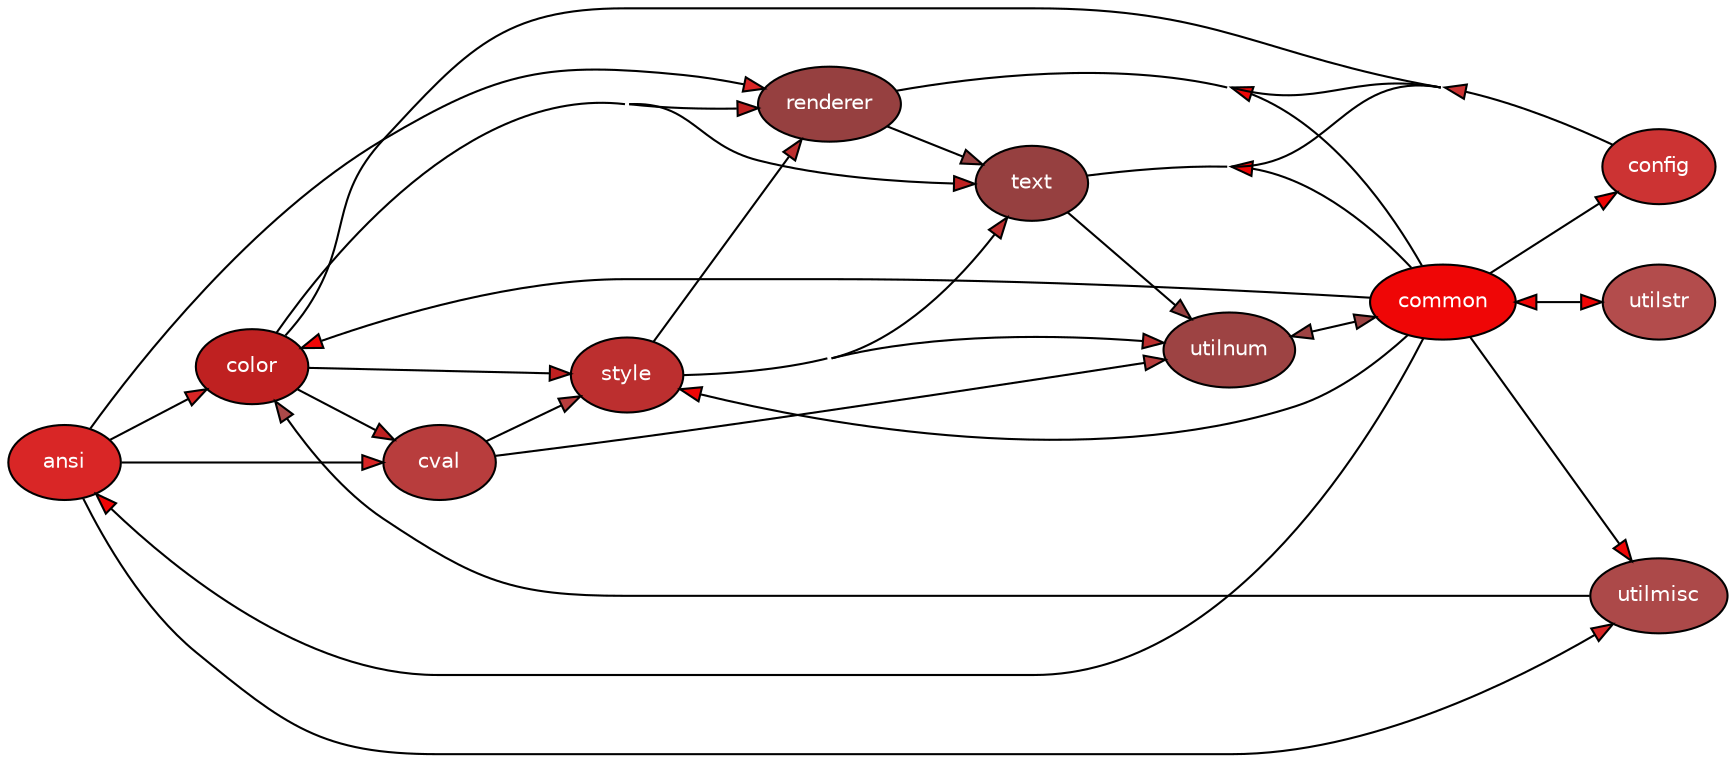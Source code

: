 
digraph G {
    concentrate = true;

    rankdir = LR;
    node [style=filled,fillcolor="#ffffff",fontcolor="#000000",fontname=Helvetica,fontsize=10];

    pytermor_ansi [fillcolor="#d92626",fontcolor="#ffffff",label="ansi"];
    pytermor_color [fillcolor="#bf2121",fontcolor="#ffffff",label="color"];
    pytermor_common [fillcolor="#ef0606",fontcolor="#ffffff",label="common"];
    pytermor_config [fillcolor="#cc3333",fontcolor="#ffffff",label="config"];
    pytermor_cval [fillcolor="#b83d3d",fontcolor="#ffffff",label="cval"];
    pytermor_renderer [fillcolor="#964040",fontcolor="#ffffff",label="renderer"];
    pytermor_style [fillcolor="#bc2f2f",fontcolor="#ffffff",label="style"];
    pytermor_text [fillcolor="#964040",fontcolor="#ffffff",label="text"];
    pytermor_utilmisc [fillcolor="#ac4949",fontcolor="#ffffff",label="utilmisc"];
    pytermor_utilnum [fillcolor="#9d4343",fontcolor="#ffffff",label="utilnum"];
    pytermor_utilstr [fillcolor="#b34c4c",fontcolor="#ffffff",label="utilstr"];
    pytermor_ansi -> pytermor_color [fillcolor="#d92626"];
    pytermor_ansi -> pytermor_cval [fillcolor="#d92626"];
    pytermor_ansi -> pytermor_renderer [fillcolor="#d92626"];
    pytermor_ansi -> pytermor_utilmisc [fillcolor="#d92626"];
    pytermor_color -> pytermor_cval [fillcolor="#bf2121"];
    pytermor_color -> pytermor_renderer [fillcolor="#bf2121"];
    pytermor_color -> pytermor_style [fillcolor="#bf2121"];
    pytermor_color -> pytermor_text [fillcolor="#bf2121"];
    pytermor_common -> pytermor_ansi [fillcolor="#ef0606"];
    pytermor_common -> pytermor_color [fillcolor="#ef0606"];
    pytermor_common -> pytermor_config [fillcolor="#ef0606"];
    pytermor_common -> pytermor_renderer [fillcolor="#ef0606"];
    pytermor_common -> pytermor_style [fillcolor="#ef0606"];
    pytermor_common -> pytermor_text [fillcolor="#ef0606"];
    pytermor_common -> pytermor_utilmisc [fillcolor="#ef0606"];
    pytermor_common -> pytermor_utilnum [fillcolor="#ef0606"];
    pytermor_common -> pytermor_utilstr [fillcolor="#ef0606"];
    pytermor_config -> pytermor_color [fillcolor="#cc3333"];
    pytermor_config -> pytermor_renderer [fillcolor="#cc3333"];
    pytermor_config -> pytermor_text [fillcolor="#cc3333"];
    pytermor_cval -> pytermor_style [fillcolor="#b83d3d"];
    pytermor_cval -> pytermor_utilnum [fillcolor="#b83d3d"];
    pytermor_renderer -> pytermor_text [fillcolor="#964040"];
    pytermor_style -> pytermor_renderer [fillcolor="#bc2f2f"];
    pytermor_style -> pytermor_text [fillcolor="#bc2f2f"];
    pytermor_style -> pytermor_utilnum [fillcolor="#bc2f2f"];
    pytermor_text -> pytermor_utilnum [fillcolor="#964040"];
    pytermor_utilmisc -> pytermor_color [fillcolor="#ac4949"];
    pytermor_utilnum -> pytermor_common [fillcolor="#9d4343"];
    pytermor_utilstr -> pytermor_common [fillcolor="#b34c4c"];
}


